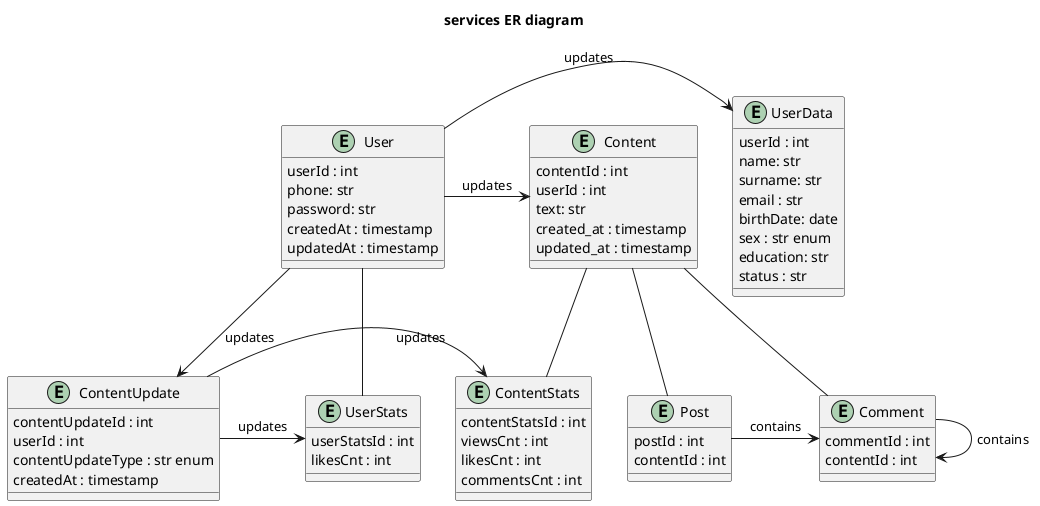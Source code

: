 @startuml
title services ER diagram

entity "User" {
    userId : int 
    phone: str
    password: str
    createdAt : timestamp
    updatedAt : timestamp
}

entity "UserData" {
    userId : int
    name: str
    surname: str
    email : str
    birthDate: date
    sex : str enum
    education: str
    status : str
}

entity "Content" {
    contentId : int
    userId : int
    text: str
    created_at : timestamp
    updated_at : timestamp
}

entity "Post" {
    postId : int
    contentId : int
    
}

entity "Comment" {
    commentId : int
    contentId : int
}

entity "ContentStats" {
    contentStatsId : int
    viewsCnt : int
    likesCnt : int
    commentsCnt : int
}

entity "ContentUpdate" {
    contentUpdateId : int
    userId : int
    contentUpdateType : str enum
    createdAt : timestamp
}

entity "UserStats" {
    userStatsId : int
    likesCnt : int
}

User -> UserData : "updates"
User -> Content : "updates"
Content -- Post
Content -- Comment 
Post -> Comment : "contains"
Comment -> Comment : "contains"
Content -- ContentStats
User -> ContentUpdate : "updates"
ContentUpdate -> ContentStats : "updates" 
ContentUpdate -> UserStats : "updates"
User -- UserStats
@enduml